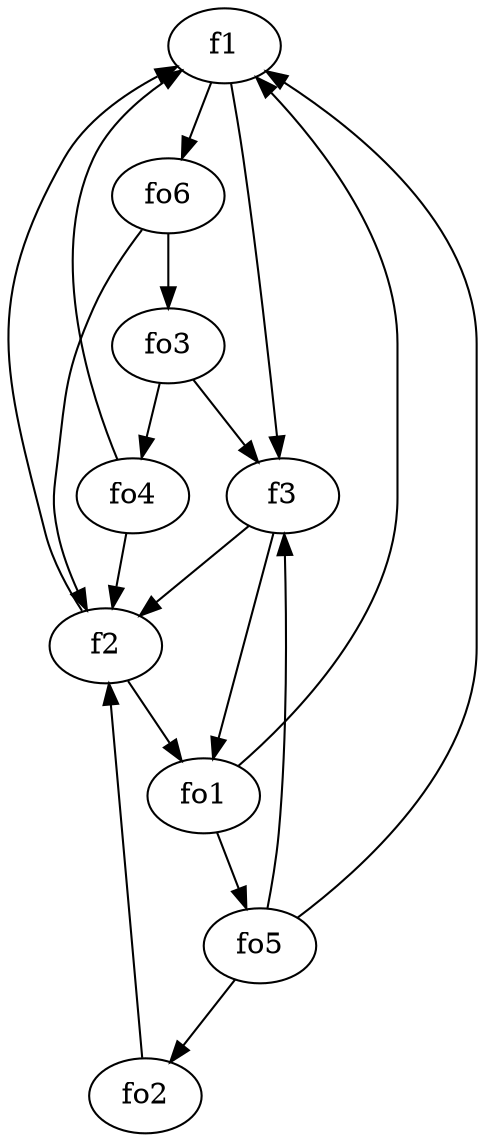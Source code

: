 strict digraph  {
f1;
f2;
f3;
fo1;
fo2;
fo3;
fo4;
fo5;
fo6;
f1 -> fo6  [weight=2];
f1 -> f3  [weight=2];
f2 -> f1  [weight=2];
f2 -> fo1  [weight=2];
f3 -> f2  [weight=2];
f3 -> fo1  [weight=2];
fo1 -> f1  [weight=2];
fo1 -> fo5  [weight=2];
fo2 -> f2  [weight=2];
fo3 -> fo4  [weight=2];
fo3 -> f3  [weight=2];
fo4 -> f2  [weight=2];
fo4 -> f1  [weight=2];
fo5 -> f3  [weight=2];
fo5 -> fo2  [weight=2];
fo5 -> f1  [weight=2];
fo6 -> f2  [weight=2];
fo6 -> fo3  [weight=2];
}
